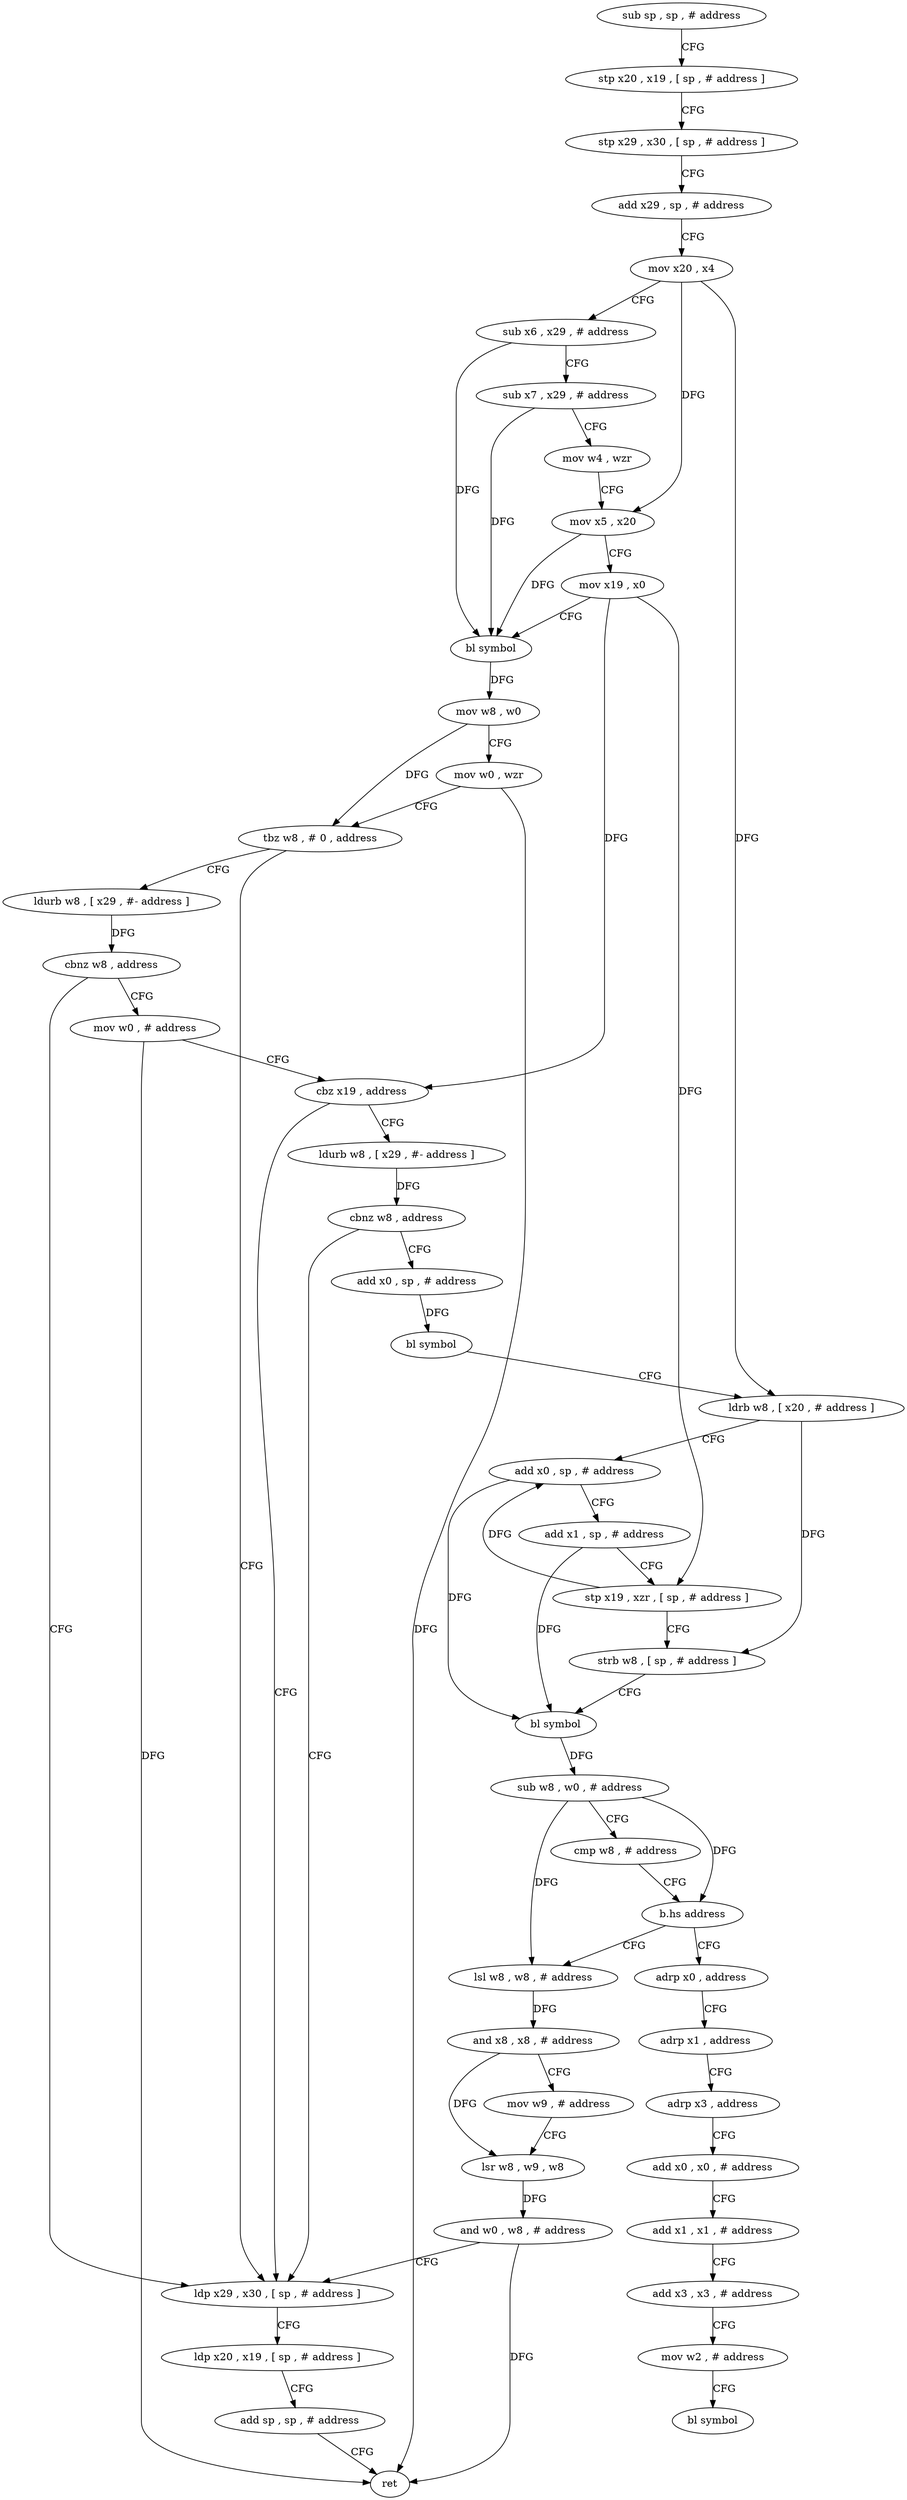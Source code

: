 digraph "func" {
"4207128" [label = "sub sp , sp , # address" ]
"4207132" [label = "stp x20 , x19 , [ sp , # address ]" ]
"4207136" [label = "stp x29 , x30 , [ sp , # address ]" ]
"4207140" [label = "add x29 , sp , # address" ]
"4207144" [label = "mov x20 , x4" ]
"4207148" [label = "sub x6 , x29 , # address" ]
"4207152" [label = "sub x7 , x29 , # address" ]
"4207156" [label = "mov w4 , wzr" ]
"4207160" [label = "mov x5 , x20" ]
"4207164" [label = "mov x19 , x0" ]
"4207168" [label = "bl symbol" ]
"4207172" [label = "mov w8 , w0" ]
"4207176" [label = "mov w0 , wzr" ]
"4207180" [label = "tbz w8 , # 0 , address" ]
"4207272" [label = "ldp x29 , x30 , [ sp , # address ]" ]
"4207184" [label = "ldurb w8 , [ x29 , #- address ]" ]
"4207276" [label = "ldp x20 , x19 , [ sp , # address ]" ]
"4207280" [label = "add sp , sp , # address" ]
"4207284" [label = "ret" ]
"4207188" [label = "cbnz w8 , address" ]
"4207192" [label = "mov w0 , # address" ]
"4207196" [label = "cbz x19 , address" ]
"4207200" [label = "ldurb w8 , [ x29 , #- address ]" ]
"4207204" [label = "cbnz w8 , address" ]
"4207208" [label = "add x0 , sp , # address" ]
"4207212" [label = "bl symbol" ]
"4207216" [label = "ldrb w8 , [ x20 , # address ]" ]
"4207220" [label = "add x0 , sp , # address" ]
"4207224" [label = "add x1 , sp , # address" ]
"4207228" [label = "stp x19 , xzr , [ sp , # address ]" ]
"4207232" [label = "strb w8 , [ sp , # address ]" ]
"4207236" [label = "bl symbol" ]
"4207240" [label = "sub w8 , w0 , # address" ]
"4207244" [label = "cmp w8 , # address" ]
"4207248" [label = "b.hs address" ]
"4207288" [label = "adrp x0 , address" ]
"4207252" [label = "lsl w8 , w8 , # address" ]
"4207292" [label = "adrp x1 , address" ]
"4207296" [label = "adrp x3 , address" ]
"4207300" [label = "add x0 , x0 , # address" ]
"4207304" [label = "add x1 , x1 , # address" ]
"4207308" [label = "add x3 , x3 , # address" ]
"4207312" [label = "mov w2 , # address" ]
"4207316" [label = "bl symbol" ]
"4207256" [label = "and x8 , x8 , # address" ]
"4207260" [label = "mov w9 , # address" ]
"4207264" [label = "lsr w8 , w9 , w8" ]
"4207268" [label = "and w0 , w8 , # address" ]
"4207128" -> "4207132" [ label = "CFG" ]
"4207132" -> "4207136" [ label = "CFG" ]
"4207136" -> "4207140" [ label = "CFG" ]
"4207140" -> "4207144" [ label = "CFG" ]
"4207144" -> "4207148" [ label = "CFG" ]
"4207144" -> "4207160" [ label = "DFG" ]
"4207144" -> "4207216" [ label = "DFG" ]
"4207148" -> "4207152" [ label = "CFG" ]
"4207148" -> "4207168" [ label = "DFG" ]
"4207152" -> "4207156" [ label = "CFG" ]
"4207152" -> "4207168" [ label = "DFG" ]
"4207156" -> "4207160" [ label = "CFG" ]
"4207160" -> "4207164" [ label = "CFG" ]
"4207160" -> "4207168" [ label = "DFG" ]
"4207164" -> "4207168" [ label = "CFG" ]
"4207164" -> "4207196" [ label = "DFG" ]
"4207164" -> "4207228" [ label = "DFG" ]
"4207168" -> "4207172" [ label = "DFG" ]
"4207172" -> "4207176" [ label = "CFG" ]
"4207172" -> "4207180" [ label = "DFG" ]
"4207176" -> "4207180" [ label = "CFG" ]
"4207176" -> "4207284" [ label = "DFG" ]
"4207180" -> "4207272" [ label = "CFG" ]
"4207180" -> "4207184" [ label = "CFG" ]
"4207272" -> "4207276" [ label = "CFG" ]
"4207184" -> "4207188" [ label = "DFG" ]
"4207276" -> "4207280" [ label = "CFG" ]
"4207280" -> "4207284" [ label = "CFG" ]
"4207188" -> "4207272" [ label = "CFG" ]
"4207188" -> "4207192" [ label = "CFG" ]
"4207192" -> "4207196" [ label = "CFG" ]
"4207192" -> "4207284" [ label = "DFG" ]
"4207196" -> "4207272" [ label = "CFG" ]
"4207196" -> "4207200" [ label = "CFG" ]
"4207200" -> "4207204" [ label = "DFG" ]
"4207204" -> "4207272" [ label = "CFG" ]
"4207204" -> "4207208" [ label = "CFG" ]
"4207208" -> "4207212" [ label = "DFG" ]
"4207212" -> "4207216" [ label = "CFG" ]
"4207216" -> "4207220" [ label = "CFG" ]
"4207216" -> "4207232" [ label = "DFG" ]
"4207220" -> "4207224" [ label = "CFG" ]
"4207220" -> "4207236" [ label = "DFG" ]
"4207224" -> "4207228" [ label = "CFG" ]
"4207224" -> "4207236" [ label = "DFG" ]
"4207228" -> "4207232" [ label = "CFG" ]
"4207228" -> "4207220" [ label = "DFG" ]
"4207232" -> "4207236" [ label = "CFG" ]
"4207236" -> "4207240" [ label = "DFG" ]
"4207240" -> "4207244" [ label = "CFG" ]
"4207240" -> "4207248" [ label = "DFG" ]
"4207240" -> "4207252" [ label = "DFG" ]
"4207244" -> "4207248" [ label = "CFG" ]
"4207248" -> "4207288" [ label = "CFG" ]
"4207248" -> "4207252" [ label = "CFG" ]
"4207288" -> "4207292" [ label = "CFG" ]
"4207252" -> "4207256" [ label = "DFG" ]
"4207292" -> "4207296" [ label = "CFG" ]
"4207296" -> "4207300" [ label = "CFG" ]
"4207300" -> "4207304" [ label = "CFG" ]
"4207304" -> "4207308" [ label = "CFG" ]
"4207308" -> "4207312" [ label = "CFG" ]
"4207312" -> "4207316" [ label = "CFG" ]
"4207256" -> "4207260" [ label = "CFG" ]
"4207256" -> "4207264" [ label = "DFG" ]
"4207260" -> "4207264" [ label = "CFG" ]
"4207264" -> "4207268" [ label = "DFG" ]
"4207268" -> "4207272" [ label = "CFG" ]
"4207268" -> "4207284" [ label = "DFG" ]
}
